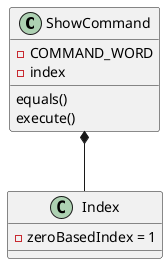 @startuml
'https://plantuml.com/class-diagram
class ShowCommand
class Index {}

ShowCommand *-- Index

class ShowCommand {
-COMMAND_WORD
-index
equals()
execute()
}
class Index {
-zeroBasedIndex = 1
}
@enduml